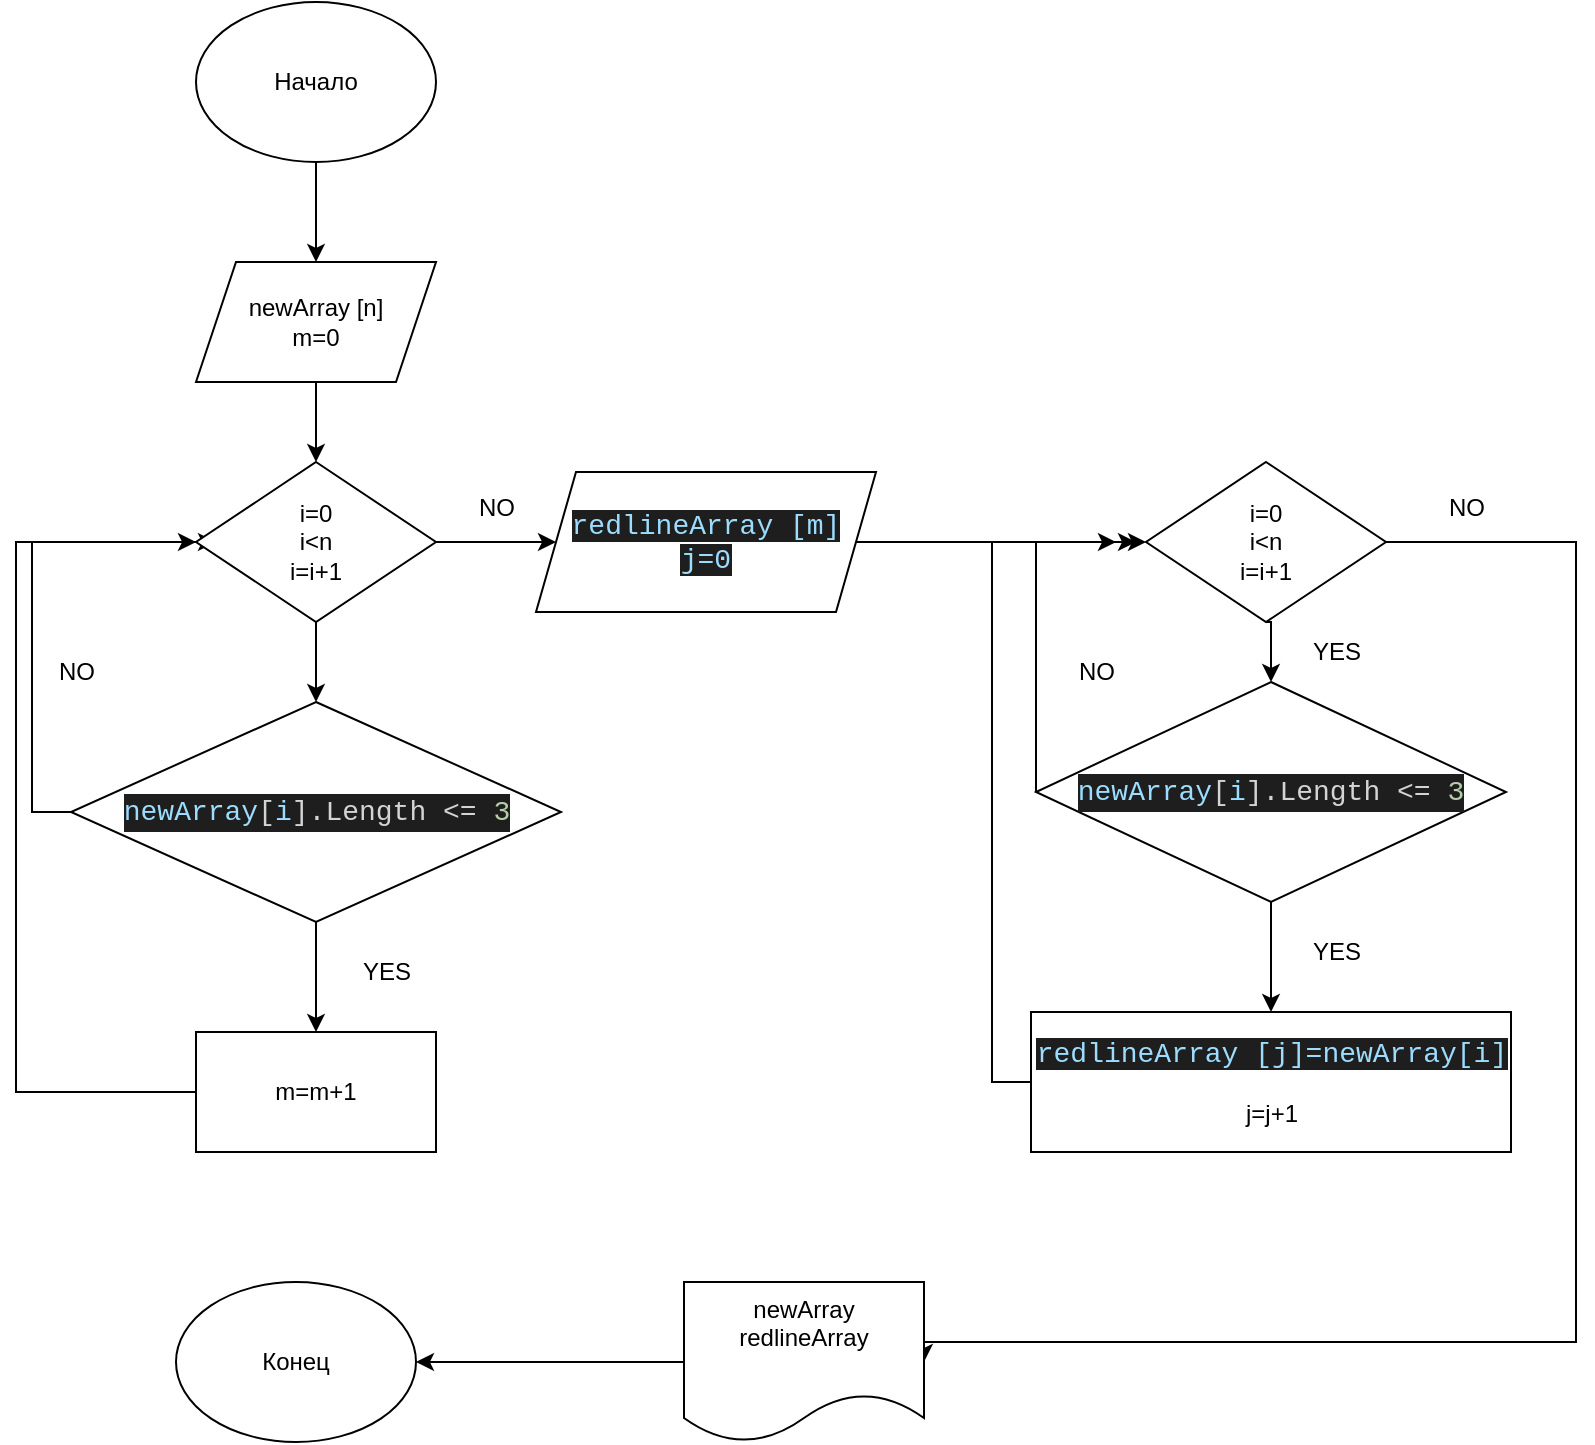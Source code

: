 <mxfile version="24.0.4" type="device">
  <diagram name="Страница — 1" id="kBhjqod2G113rZmFGh_g">
    <mxGraphModel dx="1386" dy="767" grid="1" gridSize="10" guides="1" tooltips="1" connect="1" arrows="1" fold="1" page="1" pageScale="1" pageWidth="827" pageHeight="1169" math="0" shadow="0">
      <root>
        <mxCell id="0" />
        <mxCell id="1" parent="0" />
        <mxCell id="bVqmNA81sOdPXcJcWzYU-15" style="edgeStyle=orthogonalEdgeStyle;rounded=0;orthogonalLoop=1;jettySize=auto;html=1;exitX=0.5;exitY=1;exitDx=0;exitDy=0;entryX=0.5;entryY=0;entryDx=0;entryDy=0;" edge="1" parent="1" source="bVqmNA81sOdPXcJcWzYU-1" target="bVqmNA81sOdPXcJcWzYU-3">
          <mxGeometry relative="1" as="geometry" />
        </mxCell>
        <mxCell id="bVqmNA81sOdPXcJcWzYU-1" value="Начало" style="ellipse;whiteSpace=wrap;html=1;" vertex="1" parent="1">
          <mxGeometry x="110" y="10" width="120" height="80" as="geometry" />
        </mxCell>
        <mxCell id="bVqmNA81sOdPXcJcWzYU-3" value="newArray [n]&lt;div&gt;m=0&lt;/div&gt;" style="shape=parallelogram;perimeter=parallelogramPerimeter;whiteSpace=wrap;html=1;fixedSize=1;" vertex="1" parent="1">
          <mxGeometry x="110" y="140" width="120" height="60" as="geometry" />
        </mxCell>
        <mxCell id="bVqmNA81sOdPXcJcWzYU-21" style="edgeStyle=orthogonalEdgeStyle;rounded=0;orthogonalLoop=1;jettySize=auto;html=1;exitX=0.5;exitY=1;exitDx=0;exitDy=0;entryX=0.5;entryY=0;entryDx=0;entryDy=0;" edge="1" parent="1" source="bVqmNA81sOdPXcJcWzYU-4" target="bVqmNA81sOdPXcJcWzYU-6">
          <mxGeometry relative="1" as="geometry" />
        </mxCell>
        <mxCell id="bVqmNA81sOdPXcJcWzYU-23" style="edgeStyle=orthogonalEdgeStyle;rounded=0;orthogonalLoop=1;jettySize=auto;html=1;exitX=0;exitY=0.5;exitDx=0;exitDy=0;" edge="1" parent="1" source="bVqmNA81sOdPXcJcWzYU-4">
          <mxGeometry relative="1" as="geometry">
            <mxPoint x="120" y="280" as="targetPoint" />
            <Array as="points">
              <mxPoint x="28" y="415" />
              <mxPoint x="28" y="280" />
            </Array>
          </mxGeometry>
        </mxCell>
        <mxCell id="bVqmNA81sOdPXcJcWzYU-4" value="&lt;div style=&quot;color: rgb(212, 212, 212); background-color: rgb(30, 30, 30); font-family: Consolas, &amp;quot;Courier New&amp;quot;, monospace; font-size: 14px; line-height: 19px; white-space: pre;&quot;&gt;&lt;span style=&quot;color: #9cdcfe;&quot;&gt;newArray&lt;/span&gt;[&lt;span style=&quot;color: #9cdcfe;&quot;&gt;i&lt;/span&gt;].Length &amp;lt;= &lt;span style=&quot;color: #b5cea8;&quot;&gt;3&lt;/span&gt;&lt;/div&gt;" style="rhombus;whiteSpace=wrap;html=1;" vertex="1" parent="1">
          <mxGeometry x="47.5" y="360" width="245" height="110" as="geometry" />
        </mxCell>
        <mxCell id="bVqmNA81sOdPXcJcWzYU-22" style="edgeStyle=orthogonalEdgeStyle;rounded=0;orthogonalLoop=1;jettySize=auto;html=1;exitX=0;exitY=0.5;exitDx=0;exitDy=0;entryX=0;entryY=0.5;entryDx=0;entryDy=0;" edge="1" parent="1" source="bVqmNA81sOdPXcJcWzYU-6" target="bVqmNA81sOdPXcJcWzYU-7">
          <mxGeometry relative="1" as="geometry">
            <Array as="points">
              <mxPoint x="20" y="555" />
              <mxPoint x="20" y="280" />
            </Array>
          </mxGeometry>
        </mxCell>
        <mxCell id="bVqmNA81sOdPXcJcWzYU-6" value="m=m+1" style="rounded=0;whiteSpace=wrap;html=1;" vertex="1" parent="1">
          <mxGeometry x="110" y="525" width="120" height="60" as="geometry" />
        </mxCell>
        <mxCell id="bVqmNA81sOdPXcJcWzYU-17" style="edgeStyle=orthogonalEdgeStyle;rounded=0;orthogonalLoop=1;jettySize=auto;html=1;exitX=1;exitY=0.5;exitDx=0;exitDy=0;" edge="1" parent="1" source="bVqmNA81sOdPXcJcWzYU-7" target="bVqmNA81sOdPXcJcWzYU-11">
          <mxGeometry relative="1" as="geometry" />
        </mxCell>
        <mxCell id="bVqmNA81sOdPXcJcWzYU-20" style="edgeStyle=orthogonalEdgeStyle;rounded=0;orthogonalLoop=1;jettySize=auto;html=1;exitX=0.5;exitY=1;exitDx=0;exitDy=0;" edge="1" parent="1" source="bVqmNA81sOdPXcJcWzYU-7" target="bVqmNA81sOdPXcJcWzYU-4">
          <mxGeometry relative="1" as="geometry" />
        </mxCell>
        <mxCell id="bVqmNA81sOdPXcJcWzYU-7" value="i=0&lt;div&gt;i&amp;lt;n&lt;/div&gt;&lt;div&gt;i=i+1&lt;/div&gt;" style="rhombus;whiteSpace=wrap;html=1;" vertex="1" parent="1">
          <mxGeometry x="110" y="240" width="120" height="80" as="geometry" />
        </mxCell>
        <mxCell id="bVqmNA81sOdPXcJcWzYU-27" style="edgeStyle=orthogonalEdgeStyle;rounded=0;orthogonalLoop=1;jettySize=auto;html=1;exitX=1;exitY=0.5;exitDx=0;exitDy=0;entryX=1;entryY=0.5;entryDx=0;entryDy=0;" edge="1" parent="1" source="bVqmNA81sOdPXcJcWzYU-9" target="bVqmNA81sOdPXcJcWzYU-14">
          <mxGeometry relative="1" as="geometry">
            <Array as="points">
              <mxPoint x="800" y="280" />
              <mxPoint x="800" y="680" />
            </Array>
          </mxGeometry>
        </mxCell>
        <mxCell id="bVqmNA81sOdPXcJcWzYU-28" style="edgeStyle=orthogonalEdgeStyle;rounded=0;orthogonalLoop=1;jettySize=auto;html=1;exitX=0.5;exitY=1;exitDx=0;exitDy=0;entryX=0.5;entryY=0;entryDx=0;entryDy=0;" edge="1" parent="1" source="bVqmNA81sOdPXcJcWzYU-9" target="bVqmNA81sOdPXcJcWzYU-10">
          <mxGeometry relative="1" as="geometry" />
        </mxCell>
        <mxCell id="bVqmNA81sOdPXcJcWzYU-9" value="i=0&lt;div&gt;i&amp;lt;n&lt;/div&gt;&lt;div&gt;i=i+1&lt;/div&gt;" style="rhombus;whiteSpace=wrap;html=1;" vertex="1" parent="1">
          <mxGeometry x="585" y="240" width="120" height="80" as="geometry" />
        </mxCell>
        <mxCell id="bVqmNA81sOdPXcJcWzYU-30" style="edgeStyle=orthogonalEdgeStyle;rounded=0;orthogonalLoop=1;jettySize=auto;html=1;exitX=0.5;exitY=1;exitDx=0;exitDy=0;" edge="1" parent="1" source="bVqmNA81sOdPXcJcWzYU-10" target="bVqmNA81sOdPXcJcWzYU-12">
          <mxGeometry relative="1" as="geometry" />
        </mxCell>
        <mxCell id="bVqmNA81sOdPXcJcWzYU-32" style="edgeStyle=orthogonalEdgeStyle;rounded=0;orthogonalLoop=1;jettySize=auto;html=1;exitX=0;exitY=0.5;exitDx=0;exitDy=0;" edge="1" parent="1" source="bVqmNA81sOdPXcJcWzYU-10">
          <mxGeometry relative="1" as="geometry">
            <mxPoint x="570" y="280" as="targetPoint" />
            <Array as="points">
              <mxPoint x="530" y="280" />
            </Array>
          </mxGeometry>
        </mxCell>
        <mxCell id="bVqmNA81sOdPXcJcWzYU-10" value="&lt;div style=&quot;color: rgb(212, 212, 212); background-color: rgb(30, 30, 30); font-family: Consolas, &amp;quot;Courier New&amp;quot;, monospace; font-size: 14px; line-height: 19px; white-space: pre;&quot;&gt;&lt;span style=&quot;color: #9cdcfe;&quot;&gt;newArray&lt;/span&gt;[&lt;span style=&quot;color: #9cdcfe;&quot;&gt;i&lt;/span&gt;].Length &amp;lt;= &lt;span style=&quot;color: #b5cea8;&quot;&gt;3&lt;/span&gt;&lt;/div&gt;" style="rhombus;whiteSpace=wrap;html=1;" vertex="1" parent="1">
          <mxGeometry x="530" y="350" width="235" height="110" as="geometry" />
        </mxCell>
        <mxCell id="bVqmNA81sOdPXcJcWzYU-18" style="edgeStyle=orthogonalEdgeStyle;rounded=0;orthogonalLoop=1;jettySize=auto;html=1;exitX=1;exitY=0.5;exitDx=0;exitDy=0;entryX=0;entryY=0.5;entryDx=0;entryDy=0;" edge="1" parent="1" source="bVqmNA81sOdPXcJcWzYU-11" target="bVqmNA81sOdPXcJcWzYU-9">
          <mxGeometry relative="1" as="geometry" />
        </mxCell>
        <mxCell id="bVqmNA81sOdPXcJcWzYU-11" value="&lt;font face=&quot;Consolas, Courier New, monospace&quot; color=&quot;#9cdcfe&quot;&gt;&lt;span style=&quot;font-size: 14px; white-space: pre; background-color: rgb(30, 30, 30);&quot;&gt;redlineArray [m]&lt;/span&gt;&lt;/font&gt;&lt;div&gt;&lt;font face=&quot;Consolas, Courier New, monospace&quot; color=&quot;#9cdcfe&quot;&gt;&lt;span style=&quot;font-size: 14px; white-space: pre; background-color: rgb(30, 30, 30);&quot;&gt;j=0&lt;/span&gt;&lt;/font&gt;&lt;/div&gt;" style="shape=parallelogram;perimeter=parallelogramPerimeter;whiteSpace=wrap;html=1;fixedSize=1;" vertex="1" parent="1">
          <mxGeometry x="280" y="245" width="170" height="70" as="geometry" />
        </mxCell>
        <mxCell id="bVqmNA81sOdPXcJcWzYU-31" style="edgeStyle=orthogonalEdgeStyle;rounded=0;orthogonalLoop=1;jettySize=auto;html=1;exitX=0;exitY=0.5;exitDx=0;exitDy=0;" edge="1" parent="1" source="bVqmNA81sOdPXcJcWzYU-12">
          <mxGeometry relative="1" as="geometry">
            <mxPoint x="580" y="280" as="targetPoint" />
            <Array as="points">
              <mxPoint x="508" y="550" />
              <mxPoint x="508" y="280" />
            </Array>
          </mxGeometry>
        </mxCell>
        <mxCell id="bVqmNA81sOdPXcJcWzYU-12" value="&lt;div&gt;&lt;font face=&quot;Consolas, Courier New, monospace&quot; color=&quot;#9cdcfe&quot;&gt;&lt;span style=&quot;font-size: 14px; white-space: pre; background-color: rgb(30, 30, 30);&quot;&gt;redlineArray [j]=newArray[i]&lt;/span&gt;&lt;/font&gt;&lt;div&gt;&lt;br&gt;&lt;/div&gt;&lt;/div&gt;j=j+1" style="rounded=0;whiteSpace=wrap;html=1;" vertex="1" parent="1">
          <mxGeometry x="527.5" y="515" width="240" height="70" as="geometry" />
        </mxCell>
        <mxCell id="bVqmNA81sOdPXcJcWzYU-36" style="edgeStyle=orthogonalEdgeStyle;rounded=0;orthogonalLoop=1;jettySize=auto;html=1;exitX=0;exitY=0.5;exitDx=0;exitDy=0;" edge="1" parent="1" source="bVqmNA81sOdPXcJcWzYU-14" target="bVqmNA81sOdPXcJcWzYU-35">
          <mxGeometry relative="1" as="geometry" />
        </mxCell>
        <mxCell id="bVqmNA81sOdPXcJcWzYU-14" value="&lt;div&gt;newArray&lt;/div&gt;redlineArray&lt;div&gt;&lt;br&gt;&lt;/div&gt;" style="shape=document;whiteSpace=wrap;html=1;boundedLbl=1;" vertex="1" parent="1">
          <mxGeometry x="354" y="650" width="120" height="80" as="geometry" />
        </mxCell>
        <mxCell id="bVqmNA81sOdPXcJcWzYU-16" style="edgeStyle=orthogonalEdgeStyle;rounded=0;orthogonalLoop=1;jettySize=auto;html=1;exitX=0.5;exitY=1;exitDx=0;exitDy=0;entryX=0.5;entryY=0;entryDx=0;entryDy=0;" edge="1" parent="1" source="bVqmNA81sOdPXcJcWzYU-3" target="bVqmNA81sOdPXcJcWzYU-7">
          <mxGeometry relative="1" as="geometry" />
        </mxCell>
        <mxCell id="bVqmNA81sOdPXcJcWzYU-19" value="NO" style="text;html=1;align=center;verticalAlign=middle;resizable=0;points=[];autosize=1;strokeColor=none;fillColor=none;" vertex="1" parent="1">
          <mxGeometry x="240" y="248" width="40" height="30" as="geometry" />
        </mxCell>
        <mxCell id="bVqmNA81sOdPXcJcWzYU-24" value="NO" style="text;html=1;align=center;verticalAlign=middle;resizable=0;points=[];autosize=1;strokeColor=none;fillColor=none;" vertex="1" parent="1">
          <mxGeometry x="725" y="248" width="40" height="30" as="geometry" />
        </mxCell>
        <mxCell id="bVqmNA81sOdPXcJcWzYU-25" value="NO" style="text;html=1;align=center;verticalAlign=middle;resizable=0;points=[];autosize=1;strokeColor=none;fillColor=none;" vertex="1" parent="1">
          <mxGeometry x="30" y="330" width="40" height="30" as="geometry" />
        </mxCell>
        <mxCell id="bVqmNA81sOdPXcJcWzYU-26" value="YES" style="text;html=1;align=center;verticalAlign=middle;resizable=0;points=[];autosize=1;strokeColor=none;fillColor=none;" vertex="1" parent="1">
          <mxGeometry x="180" y="480" width="50" height="30" as="geometry" />
        </mxCell>
        <mxCell id="bVqmNA81sOdPXcJcWzYU-29" value="YES" style="text;html=1;align=center;verticalAlign=middle;resizable=0;points=[];autosize=1;strokeColor=none;fillColor=none;" vertex="1" parent="1">
          <mxGeometry x="655" y="320" width="50" height="30" as="geometry" />
        </mxCell>
        <mxCell id="bVqmNA81sOdPXcJcWzYU-33" value="YES" style="text;html=1;align=center;verticalAlign=middle;resizable=0;points=[];autosize=1;strokeColor=none;fillColor=none;" vertex="1" parent="1">
          <mxGeometry x="655" y="470" width="50" height="30" as="geometry" />
        </mxCell>
        <mxCell id="bVqmNA81sOdPXcJcWzYU-34" value="NO" style="text;html=1;align=center;verticalAlign=middle;resizable=0;points=[];autosize=1;strokeColor=none;fillColor=none;" vertex="1" parent="1">
          <mxGeometry x="540" y="330" width="40" height="30" as="geometry" />
        </mxCell>
        <mxCell id="bVqmNA81sOdPXcJcWzYU-35" value="Конец" style="ellipse;whiteSpace=wrap;html=1;" vertex="1" parent="1">
          <mxGeometry x="100" y="650" width="120" height="80" as="geometry" />
        </mxCell>
      </root>
    </mxGraphModel>
  </diagram>
</mxfile>
